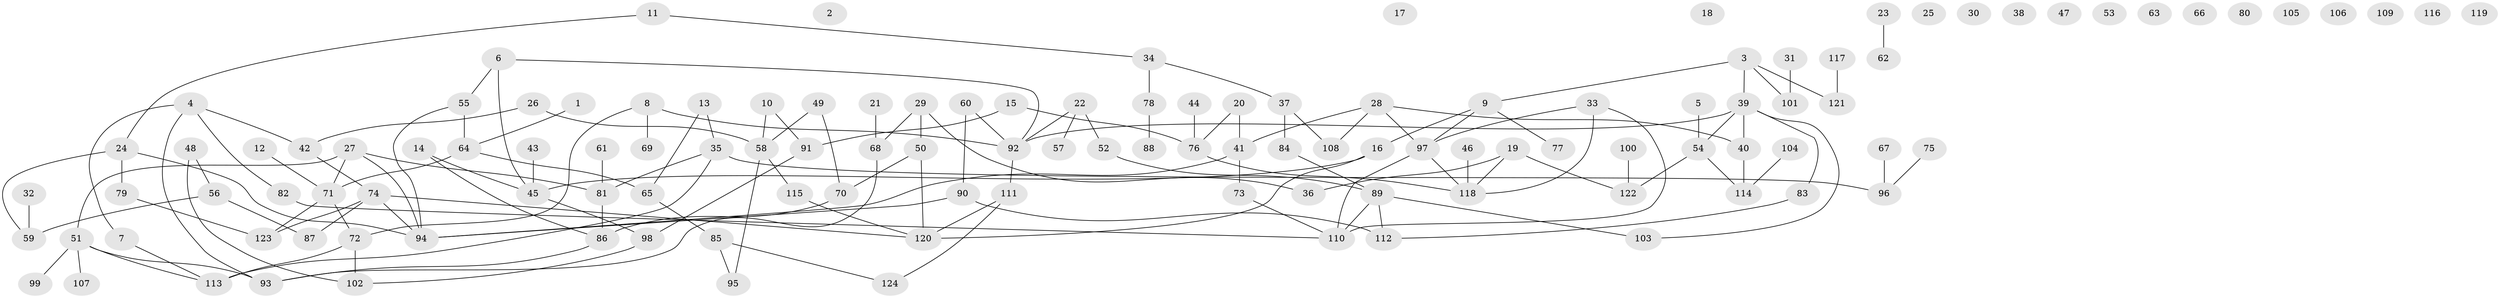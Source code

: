 // Generated by graph-tools (version 1.1) at 2025/00/03/09/25 03:00:45]
// undirected, 124 vertices, 148 edges
graph export_dot {
graph [start="1"]
  node [color=gray90,style=filled];
  1;
  2;
  3;
  4;
  5;
  6;
  7;
  8;
  9;
  10;
  11;
  12;
  13;
  14;
  15;
  16;
  17;
  18;
  19;
  20;
  21;
  22;
  23;
  24;
  25;
  26;
  27;
  28;
  29;
  30;
  31;
  32;
  33;
  34;
  35;
  36;
  37;
  38;
  39;
  40;
  41;
  42;
  43;
  44;
  45;
  46;
  47;
  48;
  49;
  50;
  51;
  52;
  53;
  54;
  55;
  56;
  57;
  58;
  59;
  60;
  61;
  62;
  63;
  64;
  65;
  66;
  67;
  68;
  69;
  70;
  71;
  72;
  73;
  74;
  75;
  76;
  77;
  78;
  79;
  80;
  81;
  82;
  83;
  84;
  85;
  86;
  87;
  88;
  89;
  90;
  91;
  92;
  93;
  94;
  95;
  96;
  97;
  98;
  99;
  100;
  101;
  102;
  103;
  104;
  105;
  106;
  107;
  108;
  109;
  110;
  111;
  112;
  113;
  114;
  115;
  116;
  117;
  118;
  119;
  120;
  121;
  122;
  123;
  124;
  1 -- 64;
  3 -- 9;
  3 -- 39;
  3 -- 101;
  3 -- 121;
  4 -- 7;
  4 -- 42;
  4 -- 82;
  4 -- 93;
  5 -- 54;
  6 -- 45;
  6 -- 55;
  6 -- 92;
  7 -- 113;
  8 -- 69;
  8 -- 72;
  8 -- 92;
  9 -- 16;
  9 -- 77;
  9 -- 97;
  10 -- 58;
  10 -- 91;
  11 -- 24;
  11 -- 34;
  12 -- 71;
  13 -- 35;
  13 -- 65;
  14 -- 45;
  14 -- 86;
  15 -- 76;
  15 -- 91;
  16 -- 45;
  16 -- 120;
  19 -- 36;
  19 -- 118;
  19 -- 122;
  20 -- 41;
  20 -- 76;
  21 -- 68;
  22 -- 52;
  22 -- 57;
  22 -- 92;
  23 -- 62;
  24 -- 59;
  24 -- 79;
  24 -- 94;
  26 -- 42;
  26 -- 58;
  27 -- 51;
  27 -- 71;
  27 -- 81;
  27 -- 94;
  28 -- 40;
  28 -- 41;
  28 -- 97;
  28 -- 108;
  29 -- 36;
  29 -- 50;
  29 -- 68;
  31 -- 101;
  32 -- 59;
  33 -- 97;
  33 -- 110;
  33 -- 118;
  34 -- 37;
  34 -- 78;
  35 -- 81;
  35 -- 96;
  35 -- 113;
  37 -- 84;
  37 -- 108;
  39 -- 40;
  39 -- 54;
  39 -- 83;
  39 -- 92;
  39 -- 103;
  40 -- 114;
  41 -- 73;
  41 -- 94;
  42 -- 74;
  43 -- 45;
  44 -- 76;
  45 -- 98;
  46 -- 118;
  48 -- 56;
  48 -- 102;
  49 -- 58;
  49 -- 70;
  50 -- 70;
  50 -- 120;
  51 -- 93;
  51 -- 99;
  51 -- 107;
  51 -- 113;
  52 -- 89;
  54 -- 114;
  54 -- 122;
  55 -- 64;
  55 -- 94;
  56 -- 59;
  56 -- 87;
  58 -- 95;
  58 -- 115;
  60 -- 90;
  60 -- 92;
  61 -- 81;
  64 -- 65;
  64 -- 71;
  65 -- 85;
  67 -- 96;
  68 -- 93;
  70 -- 86;
  71 -- 72;
  71 -- 123;
  72 -- 102;
  72 -- 113;
  73 -- 110;
  74 -- 87;
  74 -- 94;
  74 -- 120;
  74 -- 123;
  75 -- 96;
  76 -- 118;
  78 -- 88;
  79 -- 123;
  81 -- 86;
  82 -- 110;
  83 -- 112;
  84 -- 89;
  85 -- 95;
  85 -- 124;
  86 -- 93;
  89 -- 103;
  89 -- 110;
  89 -- 112;
  90 -- 94;
  90 -- 112;
  91 -- 98;
  92 -- 111;
  97 -- 110;
  97 -- 118;
  98 -- 102;
  100 -- 122;
  104 -- 114;
  111 -- 120;
  111 -- 124;
  115 -- 120;
  117 -- 121;
}
